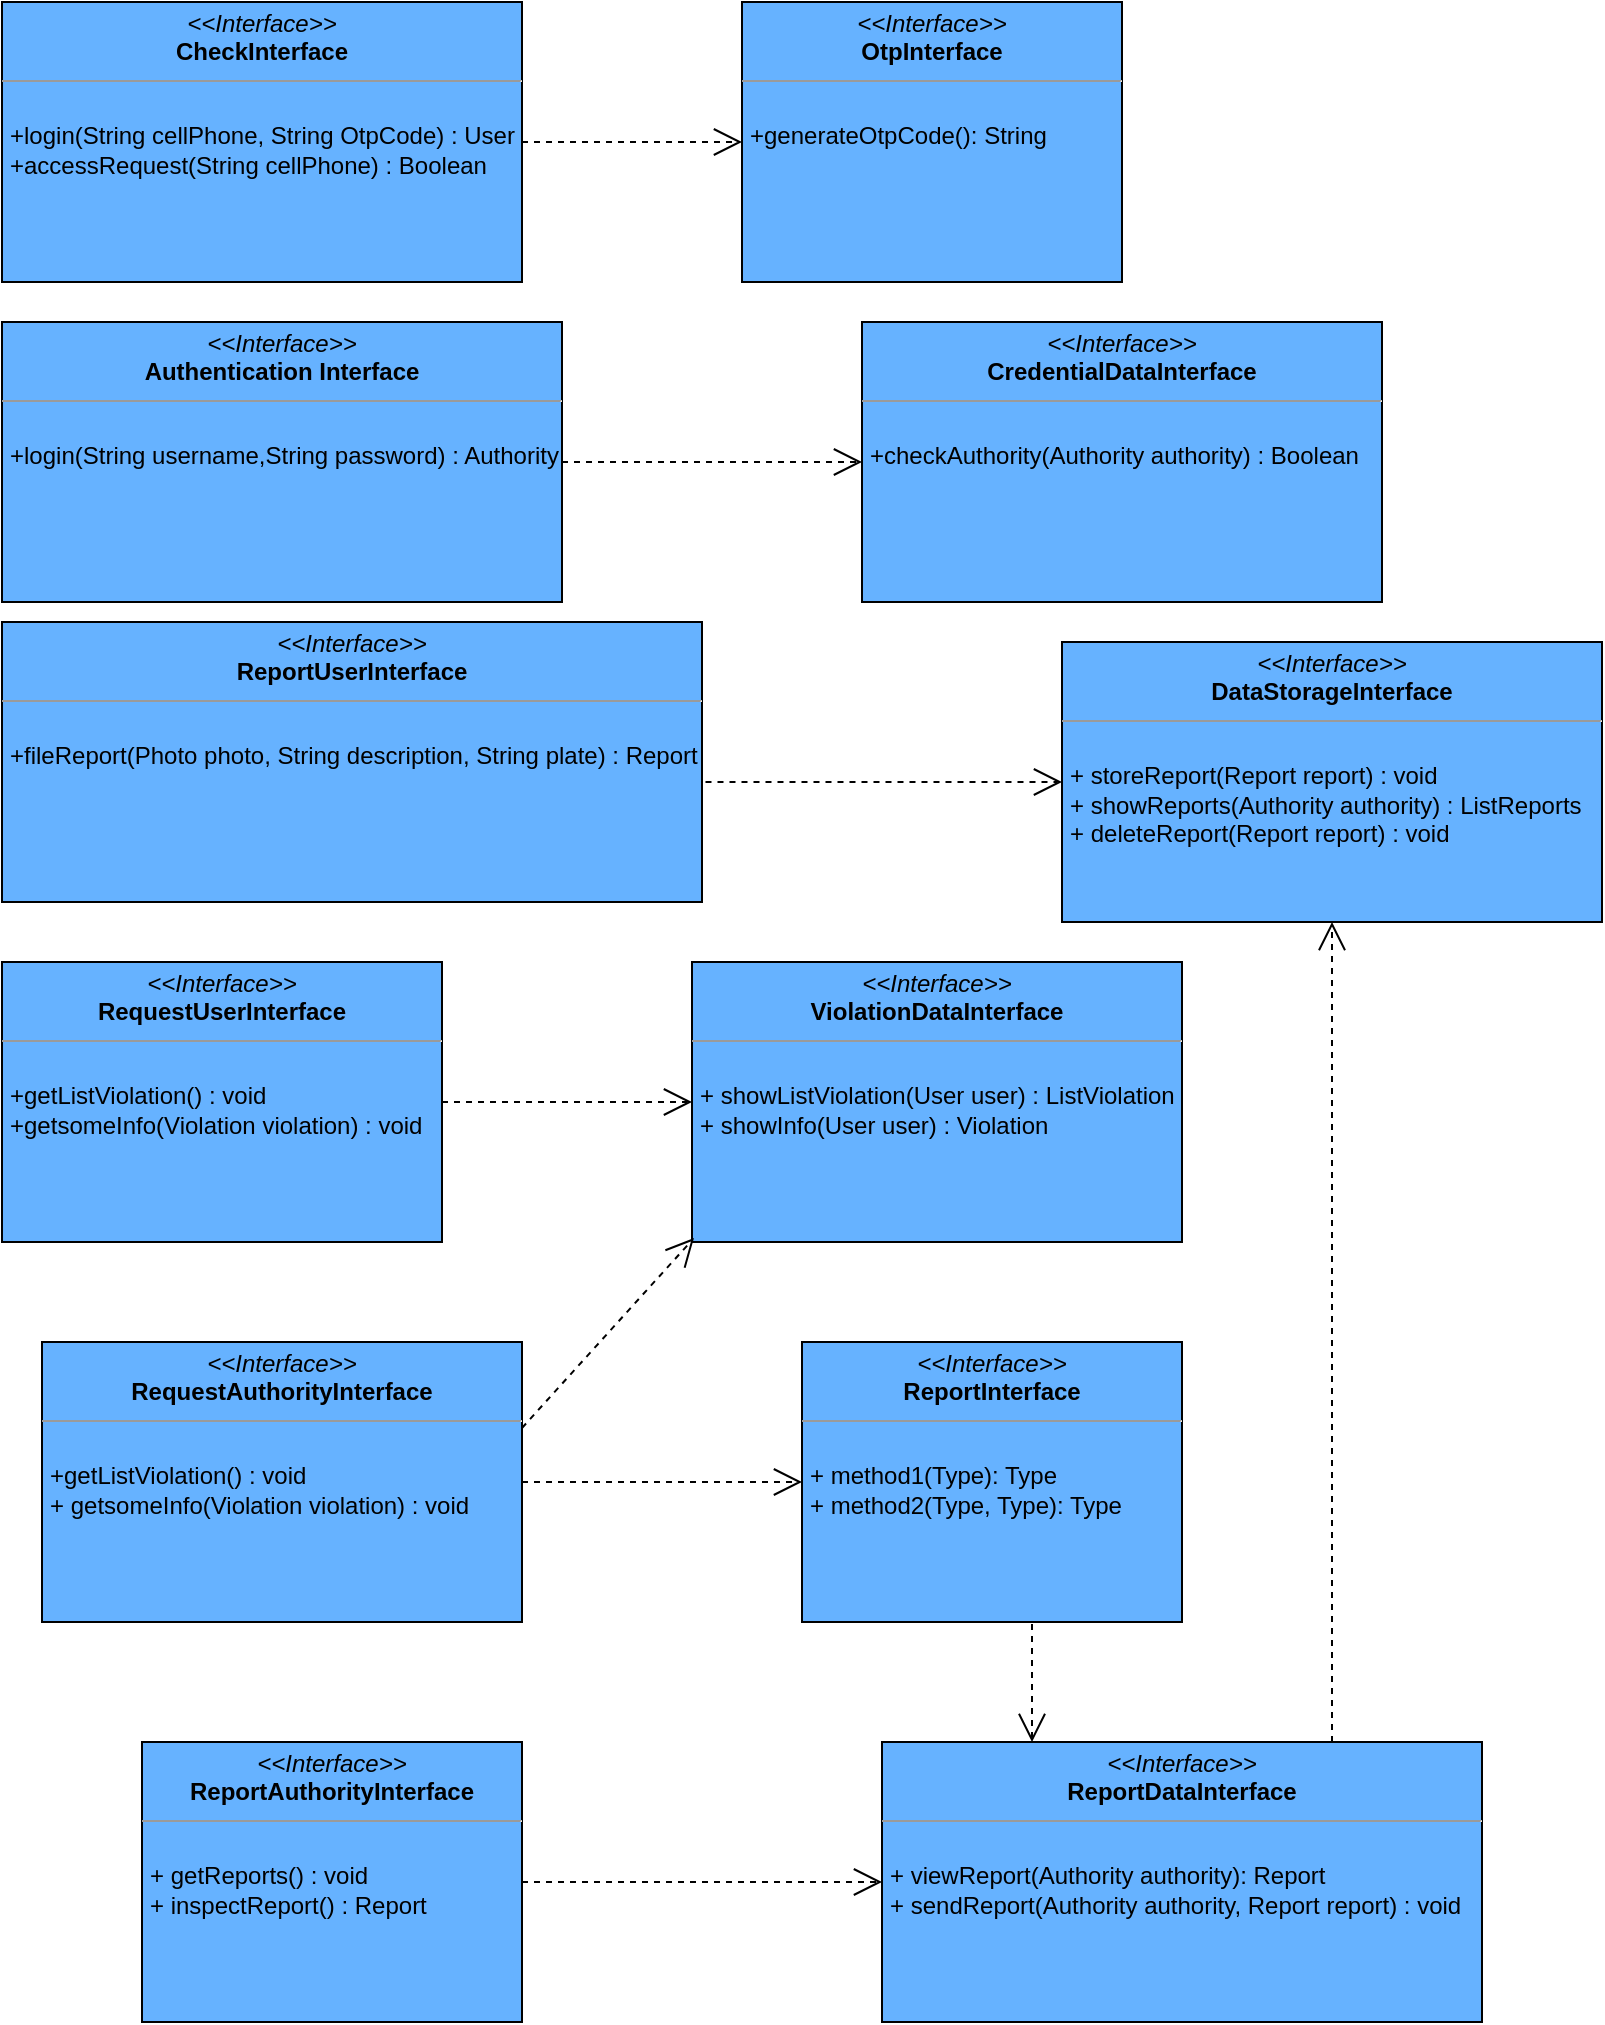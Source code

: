 <mxfile version="12.3.3" type="device" pages="1"><diagram id="MUvSf3n21EpA-QPXErgn" name="Page-1"><mxGraphModel dx="1502" dy="688" grid="1" gridSize="10" guides="1" tooltips="1" connect="1" arrows="1" fold="1" page="1" pageScale="1" pageWidth="850" pageHeight="1100" math="0" shadow="0"><root><mxCell id="0"/><mxCell id="1" parent="0"/><mxCell id="vwVrZ6Xme_Kplp1JelSU-13" value="&lt;p style=&quot;margin: 0px ; margin-top: 4px ; text-align: center&quot;&gt;&lt;i&gt;&amp;lt;&amp;lt;Interface&amp;gt;&amp;gt;&lt;/i&gt;&lt;br&gt;&lt;b&gt;CheckInterface&lt;/b&gt;&lt;/p&gt;&lt;hr size=&quot;1&quot;&gt;&lt;br&gt;&lt;p style=&quot;margin: 0px ; margin-left: 4px&quot;&gt;+login(String cellPhone, String OtpCode) : User&lt;/p&gt;&lt;p style=&quot;margin: 0px ; margin-left: 4px&quot;&gt;+accessRequest(String cellPhone) : Boolean&lt;br&gt;&lt;/p&gt;" style="verticalAlign=top;align=left;overflow=fill;fontSize=12;fontFamily=Helvetica;html=1;fillColor=#66B2FF;" parent="1" vertex="1"><mxGeometry x="40" y="50" width="260" height="140" as="geometry"/></mxCell><mxCell id="vwVrZ6Xme_Kplp1JelSU-15" value="&lt;p style=&quot;margin: 0px ; margin-top: 4px ; text-align: center&quot;&gt;&lt;i&gt;&amp;lt;&amp;lt;Interface&amp;gt;&amp;gt;&lt;/i&gt;&lt;br&gt;&lt;b&gt;OtpInterface&lt;/b&gt;&lt;/p&gt;&lt;hr size=&quot;1&quot;&gt;&lt;br&gt;&lt;p style=&quot;margin: 0px ; margin-left: 4px&quot;&gt;+generateOtpCode(): String&lt;br&gt;&lt;/p&gt;" style="verticalAlign=top;align=left;overflow=fill;fontSize=12;fontFamily=Helvetica;html=1;fillColor=#66B2FF;" parent="1" vertex="1"><mxGeometry x="410" y="50" width="190" height="140" as="geometry"/></mxCell><mxCell id="vwVrZ6Xme_Kplp1JelSU-16" value="&lt;p style=&quot;margin: 0px ; margin-top: 4px ; text-align: center&quot;&gt;&lt;i&gt;&amp;lt;&amp;lt;Interface&amp;gt;&amp;gt;&lt;/i&gt;&lt;br&gt;&lt;b&gt;ReportUserInterface&lt;/b&gt;&lt;/p&gt;&lt;hr size=&quot;1&quot;&gt;&lt;br&gt;&lt;p style=&quot;margin: 0px ; margin-left: 4px&quot;&gt;+fileReport(Photo photo, String description, String plate) : Report&lt;br&gt;&lt;/p&gt;" style="verticalAlign=top;align=left;overflow=fill;fontSize=12;fontFamily=Helvetica;html=1;fillColor=#66B2FF;" parent="1" vertex="1"><mxGeometry x="40" y="360" width="350" height="140" as="geometry"/></mxCell><mxCell id="vwVrZ6Xme_Kplp1JelSU-17" value="&lt;p style=&quot;margin: 0px ; margin-top: 4px ; text-align: center&quot;&gt;&lt;i&gt;&amp;lt;&amp;lt;Interface&amp;gt;&amp;gt;&lt;/i&gt;&lt;br&gt;&lt;b&gt;DataStorageInterface&lt;/b&gt;&lt;/p&gt;&lt;hr size=&quot;1&quot;&gt;&lt;br&gt;&lt;p style=&quot;margin: 0px ; margin-left: 4px&quot;&gt;+ storeReport(Report report) : void&lt;br&gt;+ showReports(Authority authority) : ListReports&lt;/p&gt;&lt;p style=&quot;margin: 0px ; margin-left: 4px&quot;&gt;+ deleteReport(Report report) : void&lt;br&gt;&lt;/p&gt;" style="verticalAlign=top;align=left;overflow=fill;fontSize=12;fontFamily=Helvetica;html=1;fillColor=#66B2FF;" parent="1" vertex="1"><mxGeometry x="570" y="370" width="270" height="140" as="geometry"/></mxCell><mxCell id="vwVrZ6Xme_Kplp1JelSU-18" value="&lt;p style=&quot;margin: 0px ; margin-top: 4px ; text-align: center&quot;&gt;&lt;i&gt;&amp;lt;&amp;lt;Interface&amp;gt;&amp;gt;&lt;/i&gt;&lt;br&gt;&lt;b&gt;RequestUserInterface&lt;/b&gt;&lt;/p&gt;&lt;hr size=&quot;1&quot;&gt;&lt;br&gt;&lt;p style=&quot;margin: 0px ; margin-left: 4px&quot;&gt;+getListViolation() : void&lt;/p&gt;&lt;p style=&quot;margin: 0px ; margin-left: 4px&quot;&gt;+getsomeInfo(Violation violation) : void&lt;br&gt;&lt;/p&gt;" style="verticalAlign=top;align=left;overflow=fill;fontSize=12;fontFamily=Helvetica;html=1;fillColor=#66B2FF;" parent="1" vertex="1"><mxGeometry x="40" y="530" width="220" height="140" as="geometry"/></mxCell><mxCell id="vwVrZ6Xme_Kplp1JelSU-19" value="&lt;p style=&quot;margin: 0px ; margin-top: 4px ; text-align: center&quot;&gt;&lt;i&gt;&amp;lt;&amp;lt;Interface&amp;gt;&amp;gt;&lt;/i&gt;&lt;br&gt;&lt;b&gt;RequestAuthorityInterface&lt;/b&gt;&lt;/p&gt;&lt;hr size=&quot;1&quot;&gt;&lt;br&gt;&lt;p style=&quot;margin: 0px ; margin-left: 4px&quot;&gt;+getListViolation() : void&lt;br&gt;+ getsomeInfo(Violation violation) : void&lt;br&gt;&lt;/p&gt;" style="verticalAlign=top;align=left;overflow=fill;fontSize=12;fontFamily=Helvetica;html=1;fillColor=#66B2FF;" parent="1" vertex="1"><mxGeometry x="60" y="720" width="240" height="140" as="geometry"/></mxCell><mxCell id="vwVrZ6Xme_Kplp1JelSU-20" value="&lt;p style=&quot;margin: 0px ; margin-top: 4px ; text-align: center&quot;&gt;&lt;i&gt;&amp;lt;&amp;lt;Interface&amp;gt;&amp;gt;&lt;/i&gt;&lt;br&gt;&lt;b&gt;ReportAuthorityInterface&lt;/b&gt;&lt;/p&gt;&lt;hr size=&quot;1&quot;&gt;&lt;br&gt;&lt;p style=&quot;margin: 0px ; margin-left: 4px&quot;&gt;+ getReports() : void&lt;br&gt;+ inspectReport() : Report&lt;br&gt;&lt;/p&gt;" style="verticalAlign=top;align=left;overflow=fill;fontSize=12;fontFamily=Helvetica;html=1;fillColor=#66B2FF;" parent="1" vertex="1"><mxGeometry x="110" y="920" width="190" height="140" as="geometry"/></mxCell><mxCell id="vwVrZ6Xme_Kplp1JelSU-21" value="&lt;p style=&quot;margin: 0px ; margin-top: 4px ; text-align: center&quot;&gt;&lt;i&gt;&amp;lt;&amp;lt;Interface&amp;gt;&amp;gt;&lt;/i&gt;&lt;br&gt;&lt;b&gt;Authentication Interface&lt;/b&gt;&lt;/p&gt;&lt;hr size=&quot;1&quot;&gt;&lt;br&gt;&lt;p style=&quot;margin: 0px ; margin-left: 4px&quot;&gt;+login(String username,String password) : Authority&lt;br&gt;&lt;/p&gt;" style="verticalAlign=top;align=left;overflow=fill;fontSize=12;fontFamily=Helvetica;html=1;fillColor=#66B2FF;" parent="1" vertex="1"><mxGeometry x="40" y="210" width="280" height="140" as="geometry"/></mxCell><mxCell id="vwVrZ6Xme_Kplp1JelSU-22" value="&lt;p style=&quot;margin: 0px ; margin-top: 4px ; text-align: center&quot;&gt;&lt;i&gt;&amp;lt;&amp;lt;Interface&amp;gt;&amp;gt;&lt;/i&gt;&lt;br&gt;&lt;b&gt;ReportInterface&lt;/b&gt;&lt;/p&gt;&lt;hr size=&quot;1&quot;&gt;&lt;br&gt;&lt;p style=&quot;margin: 0px ; margin-left: 4px&quot;&gt;+ method1(Type): Type&lt;br&gt;+ method2(Type, Type): Type&lt;/p&gt;" style="verticalAlign=top;align=left;overflow=fill;fontSize=12;fontFamily=Helvetica;html=1;fillColor=#66B2FF;" parent="1" vertex="1"><mxGeometry x="440" y="720" width="190" height="140" as="geometry"/></mxCell><mxCell id="vwVrZ6Xme_Kplp1JelSU-23" value="&lt;p style=&quot;margin: 0px ; margin-top: 4px ; text-align: center&quot;&gt;&lt;i&gt;&amp;lt;&amp;lt;Interface&amp;gt;&amp;gt;&lt;/i&gt;&lt;br&gt;&lt;b&gt;ViolationDataInterface&lt;/b&gt;&lt;/p&gt;&lt;hr size=&quot;1&quot;&gt;&lt;br&gt;&lt;p style=&quot;margin: 0px ; margin-left: 4px&quot;&gt;+ showListViolation(User user) : ListViolation&lt;br&gt;+ showInfo(User user) : Violation&lt;br&gt;&lt;/p&gt;" style="verticalAlign=top;align=left;overflow=fill;fontSize=12;fontFamily=Helvetica;html=1;fillColor=#66B2FF;" parent="1" vertex="1"><mxGeometry x="385" y="530" width="245" height="140" as="geometry"/></mxCell><mxCell id="vwVrZ6Xme_Kplp1JelSU-24" value="&lt;p style=&quot;margin: 0px ; margin-top: 4px ; text-align: center&quot;&gt;&lt;i&gt;&amp;lt;&amp;lt;Interface&amp;gt;&amp;gt;&lt;/i&gt;&lt;br&gt;&lt;b&gt;ReportDataInterface&lt;/b&gt;&lt;/p&gt;&lt;hr size=&quot;1&quot;&gt;&lt;br&gt;&lt;p style=&quot;margin: 0px ; margin-left: 4px&quot;&gt;+ viewReport(Authority authority): Report&lt;br&gt;+ sendReport(Authority authority, Report report) : void&lt;br&gt;&lt;/p&gt;" style="verticalAlign=top;align=left;overflow=fill;fontSize=12;fontFamily=Helvetica;html=1;fillColor=#66B2FF;" parent="1" vertex="1"><mxGeometry x="480" y="920" width="300" height="140" as="geometry"/></mxCell><mxCell id="vwVrZ6Xme_Kplp1JelSU-25" value="&lt;p style=&quot;margin: 0px ; margin-top: 4px ; text-align: center&quot;&gt;&lt;i&gt;&amp;lt;&amp;lt;Interface&amp;gt;&amp;gt;&lt;/i&gt;&lt;br&gt;&lt;b&gt;CredentialDataInterface&lt;/b&gt;&lt;/p&gt;&lt;hr size=&quot;1&quot;&gt;&lt;br&gt;&lt;p style=&quot;margin: 0px ; margin-left: 4px&quot;&gt;+checkAuthority(Authority authority) : Boolean&lt;br&gt;&lt;/p&gt;" style="verticalAlign=top;align=left;overflow=fill;fontSize=12;fontFamily=Helvetica;html=1;fillColor=#66B2FF;" parent="1" vertex="1"><mxGeometry x="470" y="210" width="260" height="140" as="geometry"/></mxCell><mxCell id="vwVrZ6Xme_Kplp1JelSU-27" value="" style="endArrow=open;endSize=12;dashed=1;html=1;" parent="1" source="vwVrZ6Xme_Kplp1JelSU-19" target="vwVrZ6Xme_Kplp1JelSU-22" edge="1"><mxGeometry width="160" relative="1" as="geometry"><mxPoint x="60" y="1160" as="sourcePoint"/><mxPoint x="220" y="1160" as="targetPoint"/></mxGeometry></mxCell><mxCell id="vwVrZ6Xme_Kplp1JelSU-29" value="" style="endArrow=open;endSize=12;dashed=1;html=1;exitX=1;exitY=0.5;exitDx=0;exitDy=0;entryX=0;entryY=0.5;entryDx=0;entryDy=0;" parent="1" source="vwVrZ6Xme_Kplp1JelSU-18" target="vwVrZ6Xme_Kplp1JelSU-23" edge="1"><mxGeometry width="160" relative="1" as="geometry"><mxPoint x="250" y="850.968" as="sourcePoint"/><mxPoint x="370" y="789.032" as="targetPoint"/></mxGeometry></mxCell><mxCell id="vwVrZ6Xme_Kplp1JelSU-30" value="" style="endArrow=open;endSize=12;dashed=1;html=1;exitX=1;exitY=0.5;exitDx=0;exitDy=0;entryX=0;entryY=0.5;entryDx=0;entryDy=0;" parent="1" source="vwVrZ6Xme_Kplp1JelSU-20" target="vwVrZ6Xme_Kplp1JelSU-24" edge="1"><mxGeometry width="160" relative="1" as="geometry"><mxPoint x="260" y="860.968" as="sourcePoint"/><mxPoint x="380" y="799.032" as="targetPoint"/></mxGeometry></mxCell><mxCell id="vwVrZ6Xme_Kplp1JelSU-31" value="" style="endArrow=open;endSize=12;dashed=1;html=1;exitX=1;exitY=0.5;exitDx=0;exitDy=0;entryX=0;entryY=0.5;entryDx=0;entryDy=0;" parent="1" source="vwVrZ6Xme_Kplp1JelSU-13" target="vwVrZ6Xme_Kplp1JelSU-15" edge="1"><mxGeometry width="160" relative="1" as="geometry"><mxPoint x="620" y="350" as="sourcePoint"/><mxPoint x="350" y="59.032" as="targetPoint"/><Array as="points"/></mxGeometry></mxCell><mxCell id="vwVrZ6Xme_Kplp1JelSU-34" value="" style="endArrow=open;endSize=12;dashed=1;html=1;exitX=1;exitY=0.5;exitDx=0;exitDy=0;entryX=0;entryY=0.5;entryDx=0;entryDy=0;" parent="1" source="vwVrZ6Xme_Kplp1JelSU-21" edge="1" target="vwVrZ6Xme_Kplp1JelSU-25"><mxGeometry width="160" relative="1" as="geometry"><mxPoint x="695" y="270" as="sourcePoint"/><mxPoint x="820" y="120" as="targetPoint"/><Array as="points"/></mxGeometry></mxCell><mxCell id="vwVrZ6Xme_Kplp1JelSU-35" value="" style="endArrow=open;endSize=12;dashed=1;html=1;entryX=0;entryY=0.5;entryDx=0;entryDy=0;exitX=1.005;exitY=0.571;exitDx=0;exitDy=0;exitPerimeter=0;" parent="1" target="vwVrZ6Xme_Kplp1JelSU-17" edge="1" source="vwVrZ6Xme_Kplp1JelSU-16"><mxGeometry width="160" relative="1" as="geometry"><mxPoint x="240" y="288" as="sourcePoint"/><mxPoint x="310" y="450" as="targetPoint"/><Array as="points"/></mxGeometry></mxCell><mxCell id="vwVrZ6Xme_Kplp1JelSU-36" value="" style="endArrow=open;endSize=12;dashed=1;html=1;exitX=0.75;exitY=0;exitDx=0;exitDy=0;entryX=0.5;entryY=1;entryDx=0;entryDy=0;" parent="1" source="vwVrZ6Xme_Kplp1JelSU-24" target="vwVrZ6Xme_Kplp1JelSU-17" edge="1"><mxGeometry width="160" relative="1" as="geometry"><mxPoint x="630" y="705" as="sourcePoint"/><mxPoint x="780" y="615" as="targetPoint"/></mxGeometry></mxCell><mxCell id="vwVrZ6Xme_Kplp1JelSU-37" value="" style="endArrow=open;endSize=12;dashed=1;html=1;entryX=0.25;entryY=0;entryDx=0;entryDy=0;" parent="1" target="vwVrZ6Xme_Kplp1JelSU-24" edge="1"><mxGeometry width="160" relative="1" as="geometry"><mxPoint x="555" y="861" as="sourcePoint"/><mxPoint x="490" y="1000" as="targetPoint"/></mxGeometry></mxCell><mxCell id="vwVrZ6Xme_Kplp1JelSU-38" value="" style="endArrow=open;endSize=12;dashed=1;html=1;entryX=0.004;entryY=0.986;entryDx=0;entryDy=0;exitX=1;exitY=0.307;exitDx=0;exitDy=0;exitPerimeter=0;entryPerimeter=0;" parent="1" edge="1" target="vwVrZ6Xme_Kplp1JelSU-23" source="vwVrZ6Xme_Kplp1JelSU-19"><mxGeometry width="160" relative="1" as="geometry"><mxPoint x="476.059" y="577" as="sourcePoint"/><mxPoint x="477.95" y="452.04" as="targetPoint"/></mxGeometry></mxCell></root></mxGraphModel></diagram></mxfile>
